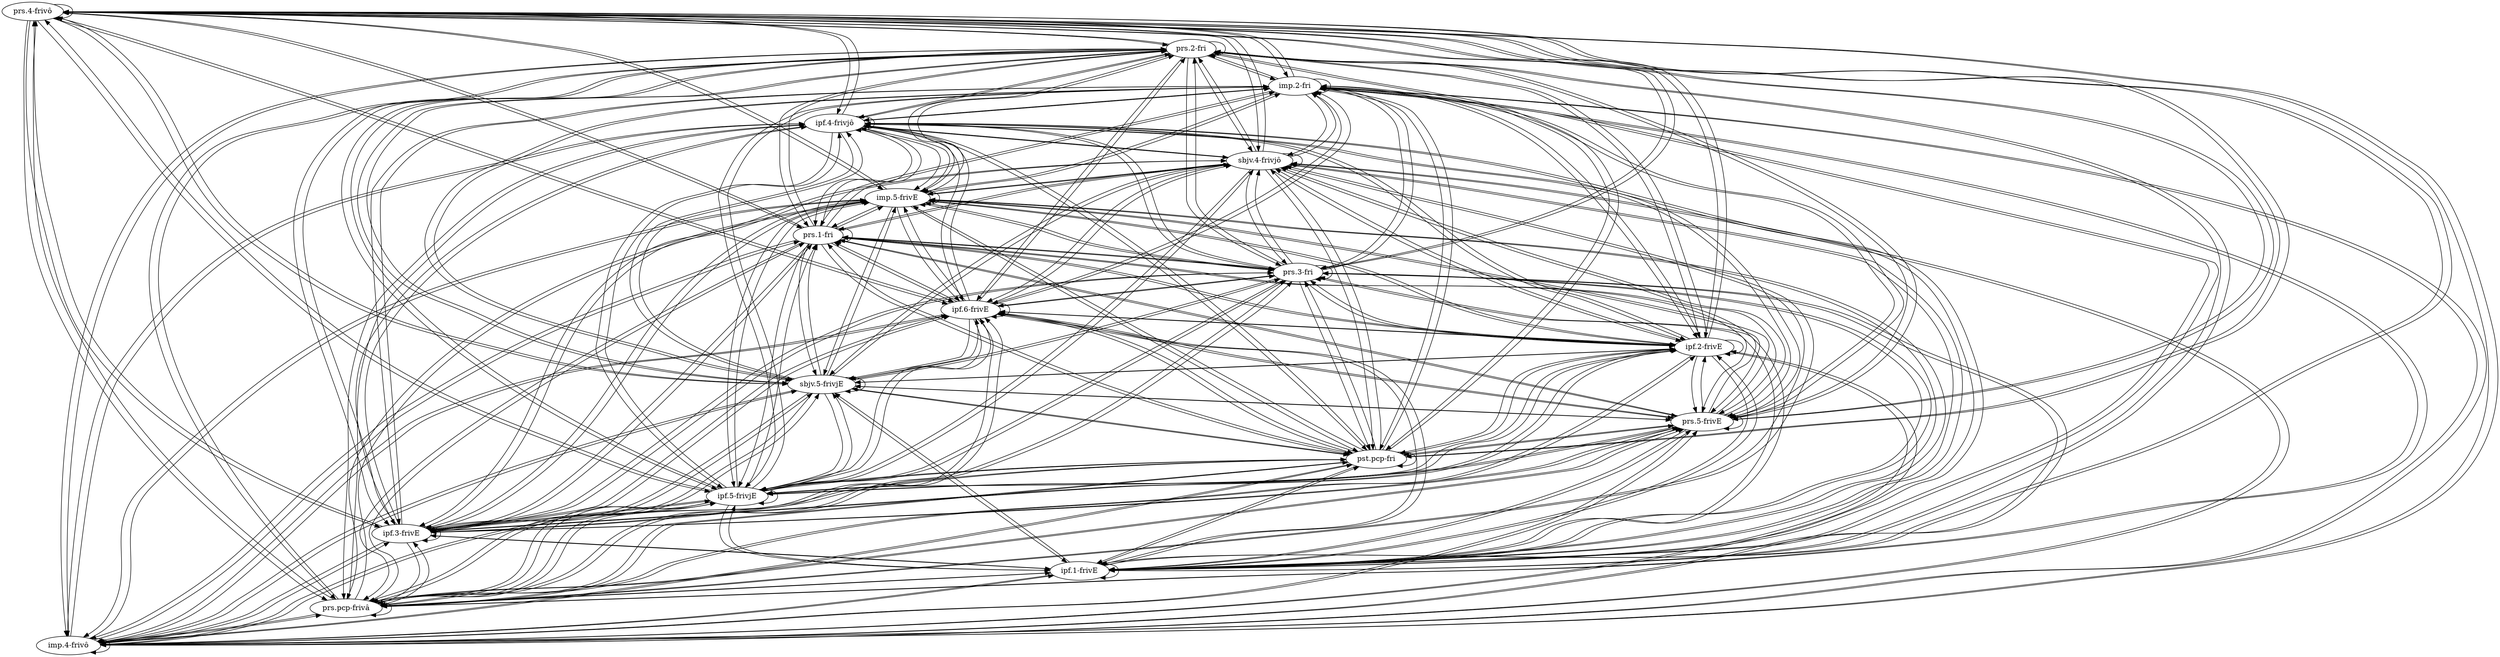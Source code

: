 digraph  {
	"prs.4-frivô"	 [cell="prs.4",
		tense=prs,
		weight=0.03];
	"prs.4-frivô" -> "prs.4-frivô"	 [weight=0.03];
	"prs.2-fri"	 [cell="prs.2",
		tense=prs,
		weight=1.0];
	"prs.4-frivô" -> "prs.2-fri"	 [weight=0.24];
	"imp.4-frivô"	 [cell="imp.4",
		tense=imp,
		weight=0.15];
	"prs.4-frivô" -> "imp.4-frivô"	 [weight=0.15];
	"prs.pcp-frivâ"	 [cell="prs.pcp",
		tense="prs.pcp",
		weight=0.15];
	"prs.4-frivô" -> "prs.pcp-frivâ"	 [weight=0.15];
	"ipf.1-frivE"	 [cell="ipf.1",
		tense=ipf,
		weight=0.03];
	"prs.4-frivô" -> "ipf.1-frivE"	 [weight=0.03];
	"ipf.3-frivE"	 [cell="ipf.3",
		tense=ipf,
		weight=0.03];
	"prs.4-frivô" -> "ipf.3-frivE"	 [weight=0.03];
	"ipf.5-frivjE"	 [cell="ipf.5",
		tense=ipf,
		weight=0.03];
	"prs.4-frivô" -> "ipf.5-frivjE"	 [weight=0.03];
	"pst.pcp-fri"	 [cell="pst.pcp",
		tense="pst.pcp",
		weight=0.81];
	"prs.4-frivô" -> "pst.pcp-fri"	 [weight=0.6156];
	"prs.5-frivE"	 [cell="prs.5",
		tense=prs,
		weight=0.03];
	"prs.4-frivô" -> "prs.5-frivE"	 [weight=0.03];
	"sbjv.5-frivjE"	 [cell="sbjv.5",
		tense=sbjv,
		weight=0.15];
	"prs.4-frivô" -> "sbjv.5-frivjE"	 [weight=0.15];
	"ipf.2-frivE"	 [cell="ipf.2",
		tense=ipf,
		weight=0.03];
	"prs.4-frivô" -> "ipf.2-frivE"	 [weight=0.03];
	"ipf.6-frivE"	 [cell="ipf.6",
		tense=ipf,
		weight=0.03];
	"prs.4-frivô" -> "ipf.6-frivE"	 [weight=0.03];
	"prs.3-fri"	 [cell="prs.3",
		tense=prs,
		weight=1.0];
	"prs.4-frivô" -> "prs.3-fri"	 [weight=0.24];
	"prs.1-fri"	 [cell="prs.1",
		tense=prs,
		weight=1.0];
	"prs.4-frivô" -> "prs.1-fri"	 [weight=0.56];
	"imp.5-frivE"	 [cell="imp.5",
		tense=imp,
		weight=0.14];
	"prs.4-frivô" -> "imp.5-frivE"	 [weight=0.14];
	"sbjv.4-frivjô"	 [cell="sbjv.4",
		tense=sbjv,
		weight=0.15];
	"prs.4-frivô" -> "sbjv.4-frivjô"	 [weight=0.15];
	"ipf.4-frivjô"	 [cell="ipf.4",
		tense=ipf,
		weight=0.03];
	"prs.4-frivô" -> "ipf.4-frivjô"	 [weight=0.03];
	"imp.2-fri"	 [cell="imp.2",
		tense=imp,
		weight=1.0];
	"prs.4-frivô" -> "imp.2-fri"	 [weight=0.56];
	"prs.2-fri" -> "prs.4-frivô"	 [weight=0.0009];
	"prs.2-fri" -> "prs.2-fri"	 [weight=1.0];
	"prs.2-fri" -> "imp.4-frivô"	 [weight=0.0225];
	"prs.2-fri" -> "prs.pcp-frivâ"	 [weight=0.0225];
	"prs.2-fri" -> "ipf.1-frivE"	 [weight=0.0009];
	"prs.2-fri" -> "ipf.3-frivE"	 [weight=0.0009];
	"prs.2-fri" -> "ipf.5-frivjE"	 [weight=0.0009];
	"prs.2-fri" -> "pst.pcp-fri"	 [weight=0.6561];
	"prs.2-fri" -> "prs.5-frivE"	 [weight=0.0009];
	"prs.2-fri" -> "sbjv.5-frivjE"	 [weight=0.0225];
	"prs.2-fri" -> "ipf.2-frivE"	 [weight=0.0009];
	"prs.2-fri" -> "ipf.6-frivE"	 [weight=0.0009];
	"prs.2-fri" -> "prs.3-fri"	 [weight=1.0];
	"prs.2-fri" -> "prs.1-fri"	 [weight=1.0];
	"prs.2-fri" -> "imp.5-frivE"	 [weight=0.0196];
	"prs.2-fri" -> "sbjv.4-frivjô"	 [weight=0.0225];
	"prs.2-fri" -> "ipf.4-frivjô"	 [weight=0.0009];
	"prs.2-fri" -> "imp.2-fri"	 [weight=1.0];
	"imp.4-frivô" -> "prs.4-frivô"	 [weight=0.03];
	"imp.4-frivô" -> "prs.2-fri"	 [weight=0.56];
	"imp.4-frivô" -> "imp.4-frivô"	 [weight=0.15];
	"imp.4-frivô" -> "prs.pcp-frivâ"	 [weight=0.15];
	"imp.4-frivô" -> "ipf.1-frivE"	 [weight=0.03];
	"imp.4-frivô" -> "ipf.3-frivE"	 [weight=0.03];
	"imp.4-frivô" -> "ipf.5-frivjE"	 [weight=0.03];
	"imp.4-frivô" -> "pst.pcp-fri"	 [weight=0.6156];
	"imp.4-frivô" -> "prs.5-frivE"	 [weight=0.03];
	"imp.4-frivô" -> "sbjv.5-frivjE"	 [weight=0.15];
	"imp.4-frivô" -> "ipf.2-frivE"	 [weight=0.03];
	"imp.4-frivô" -> "ipf.6-frivE"	 [weight=0.03];
	"imp.4-frivô" -> "prs.3-fri"	 [weight=0.56];
	"imp.4-frivô" -> "prs.1-fri"	 [weight=0.56];
	"imp.4-frivô" -> "imp.5-frivE"	 [weight=0.14];
	"imp.4-frivô" -> "sbjv.4-frivjô"	 [weight=0.15];
	"imp.4-frivô" -> "ipf.4-frivjô"	 [weight=0.03];
	"imp.4-frivô" -> "imp.2-fri"	 [weight=0.56];
	"prs.pcp-frivâ" -> "prs.4-frivô"	 [weight=0.03];
	"prs.pcp-frivâ" -> "prs.2-fri"	 [weight=0.56];
	"prs.pcp-frivâ" -> "imp.4-frivô"	 [weight=0.15];
	"prs.pcp-frivâ" -> "prs.pcp-frivâ"	 [weight=0.15];
	"prs.pcp-frivâ" -> "ipf.1-frivE"	 [weight=0.03];
	"prs.pcp-frivâ" -> "ipf.3-frivE"	 [weight=0.03];
	"prs.pcp-frivâ" -> "ipf.5-frivjE"	 [weight=0.03];
	"prs.pcp-frivâ" -> "pst.pcp-fri"	 [weight=0.6156];
	"prs.pcp-frivâ" -> "prs.5-frivE"	 [weight=0.03];
	"prs.pcp-frivâ" -> "sbjv.5-frivjE"	 [weight=0.15];
	"prs.pcp-frivâ" -> "ipf.2-frivE"	 [weight=0.03];
	"prs.pcp-frivâ" -> "ipf.6-frivE"	 [weight=0.03];
	"prs.pcp-frivâ" -> "prs.3-fri"	 [weight=0.56];
	"prs.pcp-frivâ" -> "prs.1-fri"	 [weight=0.56];
	"prs.pcp-frivâ" -> "imp.5-frivE"	 [weight=0.14];
	"prs.pcp-frivâ" -> "sbjv.4-frivjô"	 [weight=0.15];
	"prs.pcp-frivâ" -> "ipf.4-frivjô"	 [weight=0.03];
	"prs.pcp-frivâ" -> "imp.2-fri"	 [weight=0.56];
	"ipf.1-frivE" -> "prs.4-frivô"	 [weight=0.03];
	"ipf.1-frivE" -> "prs.2-fri"	 [weight=0.24];
	"ipf.1-frivE" -> "imp.4-frivô"	 [weight=0.15];
	"ipf.1-frivE" -> "prs.pcp-frivâ"	 [weight=0.15];
	"ipf.1-frivE" -> "ipf.1-frivE"	 [weight=0.03];
	"ipf.1-frivE" -> "ipf.3-frivE"	 [weight=0.03];
	"ipf.1-frivE" -> "ipf.5-frivjE"	 [weight=0.03];
	"ipf.1-frivE" -> "pst.pcp-fri"	 [weight=0.6156];
	"ipf.1-frivE" -> "prs.5-frivE"	 [weight=0.03];
	"ipf.1-frivE" -> "sbjv.5-frivjE"	 [weight=0.15];
	"ipf.1-frivE" -> "ipf.2-frivE"	 [weight=0.03];
	"ipf.1-frivE" -> "ipf.6-frivE"	 [weight=0.03];
	"ipf.1-frivE" -> "prs.3-fri"	 [weight=0.24];
	"ipf.1-frivE" -> "prs.1-fri"	 [weight=0.56];
	"ipf.1-frivE" -> "imp.5-frivE"	 [weight=0.14];
	"ipf.1-frivE" -> "sbjv.4-frivjô"	 [weight=0.15];
	"ipf.1-frivE" -> "ipf.4-frivjô"	 [weight=0.03];
	"ipf.1-frivE" -> "imp.2-fri"	 [weight=0.56];
	"ipf.3-frivE" -> "prs.4-frivô"	 [weight=0.03];
	"ipf.3-frivE" -> "prs.2-fri"	 [weight=0.24];
	"ipf.3-frivE" -> "imp.4-frivô"	 [weight=0.15];
	"ipf.3-frivE" -> "prs.pcp-frivâ"	 [weight=0.15];
	"ipf.3-frivE" -> "ipf.1-frivE"	 [weight=0.03];
	"ipf.3-frivE" -> "ipf.3-frivE"	 [weight=0.03];
	"ipf.3-frivE" -> "ipf.5-frivjE"	 [weight=0.03];
	"ipf.3-frivE" -> "pst.pcp-fri"	 [weight=0.6156];
	"ipf.3-frivE" -> "prs.5-frivE"	 [weight=0.03];
	"ipf.3-frivE" -> "sbjv.5-frivjE"	 [weight=0.15];
	"ipf.3-frivE" -> "ipf.2-frivE"	 [weight=0.03];
	"ipf.3-frivE" -> "ipf.6-frivE"	 [weight=0.03];
	"ipf.3-frivE" -> "prs.3-fri"	 [weight=0.24];
	"ipf.3-frivE" -> "prs.1-fri"	 [weight=0.56];
	"ipf.3-frivE" -> "imp.5-frivE"	 [weight=0.14];
	"ipf.3-frivE" -> "sbjv.4-frivjô"	 [weight=0.15];
	"ipf.3-frivE" -> "ipf.4-frivjô"	 [weight=0.03];
	"ipf.3-frivE" -> "imp.2-fri"	 [weight=0.56];
	"ipf.5-frivjE" -> "prs.4-frivô"	 [weight=0.0276];
	"ipf.5-frivjE" -> "prs.2-fri"	 [weight=0.24];
	"ipf.5-frivjE" -> "imp.4-frivô"	 [weight=0.138];
	"ipf.5-frivjE" -> "prs.pcp-frivâ"	 [weight=0.138];
	"ipf.5-frivjE" -> "ipf.1-frivE"	 [weight=0.0276];
	"ipf.5-frivjE" -> "ipf.3-frivE"	 [weight=0.0276];
	"ipf.5-frivjE" -> "ipf.5-frivjE"	 [weight=0.03];
	"ipf.5-frivjE" -> "pst.pcp-fri"	 [weight=0.6156];
	"ipf.5-frivjE" -> "prs.5-frivE"	 [weight=0.0276];
	"ipf.5-frivjE" -> "sbjv.5-frivjE"	 [weight=0.15];
	"ipf.5-frivjE" -> "ipf.2-frivE"	 [weight=0.0276];
	"ipf.5-frivjE" -> "ipf.6-frivE"	 [weight=0.0276];
	"ipf.5-frivjE" -> "prs.3-fri"	 [weight=0.24];
	"ipf.5-frivjE" -> "prs.1-fri"	 [weight=0.56];
	"ipf.5-frivjE" -> "imp.5-frivE"	 [weight=0.1288];
	"ipf.5-frivjE" -> "sbjv.4-frivjô"	 [weight=0.15];
	"ipf.5-frivjE" -> "ipf.4-frivjô"	 [weight=0.03];
	"ipf.5-frivjE" -> "imp.2-fri"	 [weight=0.56];
	"pst.pcp-fri" -> "prs.4-frivô"	 [weight=0.012];
	"pst.pcp-fri" -> "prs.2-fri"	 [weight=1.0];
	"pst.pcp-fri" -> "imp.4-frivô"	 [weight=0.06];
	"pst.pcp-fri" -> "prs.pcp-frivâ"	 [weight=0.06];
	"pst.pcp-fri" -> "ipf.1-frivE"	 [weight=0.012];
	"pst.pcp-fri" -> "ipf.3-frivE"	 [weight=0.012];
	"pst.pcp-fri" -> "ipf.5-frivjE"	 [weight=0.012];
	"pst.pcp-fri" -> "pst.pcp-fri"	 [weight=0.81];
	"pst.pcp-fri" -> "prs.5-frivE"	 [weight=0.0123];
	"pst.pcp-fri" -> "sbjv.5-frivjE"	 [weight=0.06];
	"pst.pcp-fri" -> "ipf.2-frivE"	 [weight=0.012];
	"pst.pcp-fri" -> "ipf.6-frivE"	 [weight=0.012];
	"pst.pcp-fri" -> "prs.3-fri"	 [weight=1.0];
	"pst.pcp-fri" -> "prs.1-fri"	 [weight=1.0];
	"pst.pcp-fri" -> "imp.5-frivE"	 [weight=0.0574];
	"pst.pcp-fri" -> "sbjv.4-frivjô"	 [weight=0.06];
	"pst.pcp-fri" -> "ipf.4-frivjô"	 [weight=0.012];
	"pst.pcp-fri" -> "imp.2-fri"	 [weight=1.0];
	"prs.5-frivE" -> "prs.4-frivô"	 [weight=0.03];
	"prs.5-frivE" -> "prs.2-fri"	 [weight=0.24];
	"prs.5-frivE" -> "imp.4-frivô"	 [weight=0.15];
	"prs.5-frivE" -> "prs.pcp-frivâ"	 [weight=0.15];
	"prs.5-frivE" -> "ipf.1-frivE"	 [weight=0.03];
	"prs.5-frivE" -> "ipf.3-frivE"	 [weight=0.03];
	"prs.5-frivE" -> "ipf.5-frivjE"	 [weight=0.03];
	"prs.5-frivE" -> "pst.pcp-fri"	 [weight=0.6156];
	"prs.5-frivE" -> "prs.5-frivE"	 [weight=0.03];
	"prs.5-frivE" -> "sbjv.5-frivjE"	 [weight=0.15];
	"prs.5-frivE" -> "ipf.2-frivE"	 [weight=0.03];
	"prs.5-frivE" -> "ipf.6-frivE"	 [weight=0.03];
	"prs.5-frivE" -> "prs.3-fri"	 [weight=0.24];
	"prs.5-frivE" -> "prs.1-fri"	 [weight=0.56];
	"prs.5-frivE" -> "imp.5-frivE"	 [weight=0.14];
	"prs.5-frivE" -> "sbjv.4-frivjô"	 [weight=0.15];
	"prs.5-frivE" -> "ipf.4-frivjô"	 [weight=0.03];
	"prs.5-frivE" -> "imp.2-fri"	 [weight=0.56];
	"sbjv.5-frivjE" -> "prs.4-frivô"	 [weight=0.0276];
	"sbjv.5-frivjE" -> "prs.2-fri"	 [weight=0.56];
	"sbjv.5-frivjE" -> "imp.4-frivô"	 [weight=0.138];
	"sbjv.5-frivjE" -> "prs.pcp-frivâ"	 [weight=0.138];
	"sbjv.5-frivjE" -> "ipf.1-frivE"	 [weight=0.0276];
	"sbjv.5-frivjE" -> "ipf.3-frivE"	 [weight=0.0276];
	"sbjv.5-frivjE" -> "ipf.5-frivjE"	 [weight=0.03];
	"sbjv.5-frivjE" -> "pst.pcp-fri"	 [weight=0.6156];
	"sbjv.5-frivjE" -> "prs.5-frivE"	 [weight=0.0276];
	"sbjv.5-frivjE" -> "sbjv.5-frivjE"	 [weight=0.15];
	"sbjv.5-frivjE" -> "ipf.2-frivE"	 [weight=0.0276];
	"sbjv.5-frivjE" -> "ipf.6-frivE"	 [weight=0.0276];
	"sbjv.5-frivjE" -> "prs.3-fri"	 [weight=0.56];
	"sbjv.5-frivjE" -> "prs.1-fri"	 [weight=0.56];
	"sbjv.5-frivjE" -> "imp.5-frivE"	 [weight=0.1288];
	"sbjv.5-frivjE" -> "sbjv.4-frivjô"	 [weight=0.15];
	"sbjv.5-frivjE" -> "ipf.4-frivjô"	 [weight=0.03];
	"sbjv.5-frivjE" -> "imp.2-fri"	 [weight=0.56];
	"ipf.2-frivE" -> "prs.4-frivô"	 [weight=0.03];
	"ipf.2-frivE" -> "prs.2-fri"	 [weight=0.24];
	"ipf.2-frivE" -> "imp.4-frivô"	 [weight=0.15];
	"ipf.2-frivE" -> "prs.pcp-frivâ"	 [weight=0.15];
	"ipf.2-frivE" -> "ipf.1-frivE"	 [weight=0.03];
	"ipf.2-frivE" -> "ipf.3-frivE"	 [weight=0.03];
	"ipf.2-frivE" -> "ipf.5-frivjE"	 [weight=0.03];
	"ipf.2-frivE" -> "pst.pcp-fri"	 [weight=0.6156];
	"ipf.2-frivE" -> "prs.5-frivE"	 [weight=0.03];
	"ipf.2-frivE" -> "sbjv.5-frivjE"	 [weight=0.15];
	"ipf.2-frivE" -> "ipf.2-frivE"	 [weight=0.03];
	"ipf.2-frivE" -> "ipf.6-frivE"	 [weight=0.03];
	"ipf.2-frivE" -> "prs.3-fri"	 [weight=0.24];
	"ipf.2-frivE" -> "prs.1-fri"	 [weight=0.56];
	"ipf.2-frivE" -> "imp.5-frivE"	 [weight=0.14];
	"ipf.2-frivE" -> "sbjv.4-frivjô"	 [weight=0.15];
	"ipf.2-frivE" -> "ipf.4-frivjô"	 [weight=0.03];
	"ipf.2-frivE" -> "imp.2-fri"	 [weight=0.56];
	"ipf.6-frivE" -> "prs.4-frivô"	 [weight=0.03];
	"ipf.6-frivE" -> "prs.2-fri"	 [weight=0.24];
	"ipf.6-frivE" -> "imp.4-frivô"	 [weight=0.15];
	"ipf.6-frivE" -> "prs.pcp-frivâ"	 [weight=0.15];
	"ipf.6-frivE" -> "ipf.1-frivE"	 [weight=0.03];
	"ipf.6-frivE" -> "ipf.3-frivE"	 [weight=0.03];
	"ipf.6-frivE" -> "ipf.5-frivjE"	 [weight=0.03];
	"ipf.6-frivE" -> "pst.pcp-fri"	 [weight=0.6156];
	"ipf.6-frivE" -> "prs.5-frivE"	 [weight=0.03];
	"ipf.6-frivE" -> "sbjv.5-frivjE"	 [weight=0.15];
	"ipf.6-frivE" -> "ipf.2-frivE"	 [weight=0.03];
	"ipf.6-frivE" -> "ipf.6-frivE"	 [weight=0.03];
	"ipf.6-frivE" -> "prs.3-fri"	 [weight=0.24];
	"ipf.6-frivE" -> "prs.1-fri"	 [weight=0.56];
	"ipf.6-frivE" -> "imp.5-frivE"	 [weight=0.14];
	"ipf.6-frivE" -> "sbjv.4-frivjô"	 [weight=0.15];
	"ipf.6-frivE" -> "ipf.4-frivjô"	 [weight=0.03];
	"ipf.6-frivE" -> "imp.2-fri"	 [weight=0.56];
	"prs.3-fri" -> "prs.4-frivô"	 [weight=0.0009];
	"prs.3-fri" -> "prs.2-fri"	 [weight=1.0];
	"prs.3-fri" -> "imp.4-frivô"	 [weight=0.0225];
	"prs.3-fri" -> "prs.pcp-frivâ"	 [weight=0.0225];
	"prs.3-fri" -> "ipf.1-frivE"	 [weight=0.0009];
	"prs.3-fri" -> "ipf.3-frivE"	 [weight=0.0009];
	"prs.3-fri" -> "ipf.5-frivjE"	 [weight=0.0009];
	"prs.3-fri" -> "pst.pcp-fri"	 [weight=0.6561];
	"prs.3-fri" -> "prs.5-frivE"	 [weight=0.0009];
	"prs.3-fri" -> "sbjv.5-frivjE"	 [weight=0.0225];
	"prs.3-fri" -> "ipf.2-frivE"	 [weight=0.0009];
	"prs.3-fri" -> "ipf.6-frivE"	 [weight=0.0009];
	"prs.3-fri" -> "prs.3-fri"	 [weight=1.0];
	"prs.3-fri" -> "prs.1-fri"	 [weight=1.0];
	"prs.3-fri" -> "imp.5-frivE"	 [weight=0.0196];
	"prs.3-fri" -> "sbjv.4-frivjô"	 [weight=0.0225];
	"prs.3-fri" -> "ipf.4-frivjô"	 [weight=0.0009];
	"prs.3-fri" -> "imp.2-fri"	 [weight=1.0];
	"prs.1-fri" -> "prs.4-frivô"	 [weight=0.0045];
	"prs.1-fri" -> "prs.2-fri"	 [weight=1.0];
	"prs.1-fri" -> "imp.4-frivô"	 [weight=0.0225];
	"prs.1-fri" -> "prs.pcp-frivâ"	 [weight=0.0225];
	"prs.1-fri" -> "ipf.1-frivE"	 [weight=0.0045];
	"prs.1-fri" -> "ipf.3-frivE"	 [weight=0.0045];
	"prs.1-fri" -> "ipf.5-frivjE"	 [weight=0.0045];
	"prs.1-fri" -> "pst.pcp-fri"	 [weight=0.6561];
	"prs.1-fri" -> "prs.5-frivE"	 [weight=0.0042];
	"prs.1-fri" -> "sbjv.5-frivjE"	 [weight=0.0225];
	"prs.1-fri" -> "ipf.2-frivE"	 [weight=0.0045];
	"prs.1-fri" -> "ipf.6-frivE"	 [weight=0.0045];
	"prs.1-fri" -> "prs.3-fri"	 [weight=1.0];
	"prs.1-fri" -> "prs.1-fri"	 [weight=1.0];
	"prs.1-fri" -> "imp.5-frivE"	 [weight=0.0196];
	"prs.1-fri" -> "sbjv.4-frivjô"	 [weight=0.0225];
	"prs.1-fri" -> "ipf.4-frivjô"	 [weight=0.0045];
	"prs.1-fri" -> "imp.2-fri"	 [weight=1.0];
	"imp.5-frivE" -> "prs.4-frivô"	 [weight=0.03];
	"imp.5-frivE" -> "prs.2-fri"	 [weight=0.56];
	"imp.5-frivE" -> "imp.4-frivô"	 [weight=0.15];
	"imp.5-frivE" -> "prs.pcp-frivâ"	 [weight=0.15];
	"imp.5-frivE" -> "ipf.1-frivE"	 [weight=0.03];
	"imp.5-frivE" -> "ipf.3-frivE"	 [weight=0.03];
	"imp.5-frivE" -> "ipf.5-frivjE"	 [weight=0.03];
	"imp.5-frivE" -> "pst.pcp-fri"	 [weight=0.6156];
	"imp.5-frivE" -> "prs.5-frivE"	 [weight=0.03];
	"imp.5-frivE" -> "sbjv.5-frivjE"	 [weight=0.15];
	"imp.5-frivE" -> "ipf.2-frivE"	 [weight=0.03];
	"imp.5-frivE" -> "ipf.6-frivE"	 [weight=0.03];
	"imp.5-frivE" -> "prs.3-fri"	 [weight=0.56];
	"imp.5-frivE" -> "prs.1-fri"	 [weight=0.56];
	"imp.5-frivE" -> "imp.5-frivE"	 [weight=0.14];
	"imp.5-frivE" -> "sbjv.4-frivjô"	 [weight=0.15];
	"imp.5-frivE" -> "ipf.4-frivjô"	 [weight=0.03];
	"imp.5-frivE" -> "imp.2-fri"	 [weight=0.56];
	"sbjv.4-frivjô" -> "prs.4-frivô"	 [weight=0.0276];
	"sbjv.4-frivjô" -> "prs.2-fri"	 [weight=0.56];
	"sbjv.4-frivjô" -> "imp.4-frivô"	 [weight=0.138];
	"sbjv.4-frivjô" -> "prs.pcp-frivâ"	 [weight=0.138];
	"sbjv.4-frivjô" -> "ipf.1-frivE"	 [weight=0.0276];
	"sbjv.4-frivjô" -> "ipf.3-frivE"	 [weight=0.0276];
	"sbjv.4-frivjô" -> "ipf.5-frivjE"	 [weight=0.03];
	"sbjv.4-frivjô" -> "pst.pcp-fri"	 [weight=0.6156];
	"sbjv.4-frivjô" -> "prs.5-frivE"	 [weight=0.0276];
	"sbjv.4-frivjô" -> "sbjv.5-frivjE"	 [weight=0.15];
	"sbjv.4-frivjô" -> "ipf.2-frivE"	 [weight=0.0276];
	"sbjv.4-frivjô" -> "ipf.6-frivE"	 [weight=0.0276];
	"sbjv.4-frivjô" -> "prs.3-fri"	 [weight=0.56];
	"sbjv.4-frivjô" -> "prs.1-fri"	 [weight=0.56];
	"sbjv.4-frivjô" -> "imp.5-frivE"	 [weight=0.1288];
	"sbjv.4-frivjô" -> "sbjv.4-frivjô"	 [weight=0.15];
	"sbjv.4-frivjô" -> "ipf.4-frivjô"	 [weight=0.03];
	"sbjv.4-frivjô" -> "imp.2-fri"	 [weight=0.56];
	"ipf.4-frivjô" -> "prs.4-frivô"	 [weight=0.0276];
	"ipf.4-frivjô" -> "prs.2-fri"	 [weight=0.24];
	"ipf.4-frivjô" -> "imp.4-frivô"	 [weight=0.138];
	"ipf.4-frivjô" -> "prs.pcp-frivâ"	 [weight=0.138];
	"ipf.4-frivjô" -> "ipf.1-frivE"	 [weight=0.0276];
	"ipf.4-frivjô" -> "ipf.3-frivE"	 [weight=0.0276];
	"ipf.4-frivjô" -> "ipf.5-frivjE"	 [weight=0.03];
	"ipf.4-frivjô" -> "pst.pcp-fri"	 [weight=0.6156];
	"ipf.4-frivjô" -> "prs.5-frivE"	 [weight=0.0276];
	"ipf.4-frivjô" -> "sbjv.5-frivjE"	 [weight=0.15];
	"ipf.4-frivjô" -> "ipf.2-frivE"	 [weight=0.0276];
	"ipf.4-frivjô" -> "ipf.6-frivE"	 [weight=0.0276];
	"ipf.4-frivjô" -> "prs.3-fri"	 [weight=0.24];
	"ipf.4-frivjô" -> "prs.1-fri"	 [weight=0.56];
	"ipf.4-frivjô" -> "imp.5-frivE"	 [weight=0.1288];
	"ipf.4-frivjô" -> "sbjv.4-frivjô"	 [weight=0.15];
	"ipf.4-frivjô" -> "ipf.4-frivjô"	 [weight=0.03];
	"ipf.4-frivjô" -> "imp.2-fri"	 [weight=0.56];
	"imp.2-fri" -> "prs.4-frivô"	 [weight=0.0045];
	"imp.2-fri" -> "prs.2-fri"	 [weight=1.0];
	"imp.2-fri" -> "imp.4-frivô"	 [weight=0.0225];
	"imp.2-fri" -> "prs.pcp-frivâ"	 [weight=0.0225];
	"imp.2-fri" -> "ipf.1-frivE"	 [weight=0.0045];
	"imp.2-fri" -> "ipf.3-frivE"	 [weight=0.0045];
	"imp.2-fri" -> "ipf.5-frivjE"	 [weight=0.0045];
	"imp.2-fri" -> "pst.pcp-fri"	 [weight=0.6561];
	"imp.2-fri" -> "prs.5-frivE"	 [weight=0.0042];
	"imp.2-fri" -> "sbjv.5-frivjE"	 [weight=0.0225];
	"imp.2-fri" -> "ipf.2-frivE"	 [weight=0.0045];
	"imp.2-fri" -> "ipf.6-frivE"	 [weight=0.0045];
	"imp.2-fri" -> "prs.3-fri"	 [weight=1.0];
	"imp.2-fri" -> "prs.1-fri"	 [weight=1.0];
	"imp.2-fri" -> "imp.5-frivE"	 [weight=0.0196];
	"imp.2-fri" -> "sbjv.4-frivjô"	 [weight=0.0225];
	"imp.2-fri" -> "ipf.4-frivjô"	 [weight=0.0045];
	"imp.2-fri" -> "imp.2-fri"	 [weight=1.0];
}
